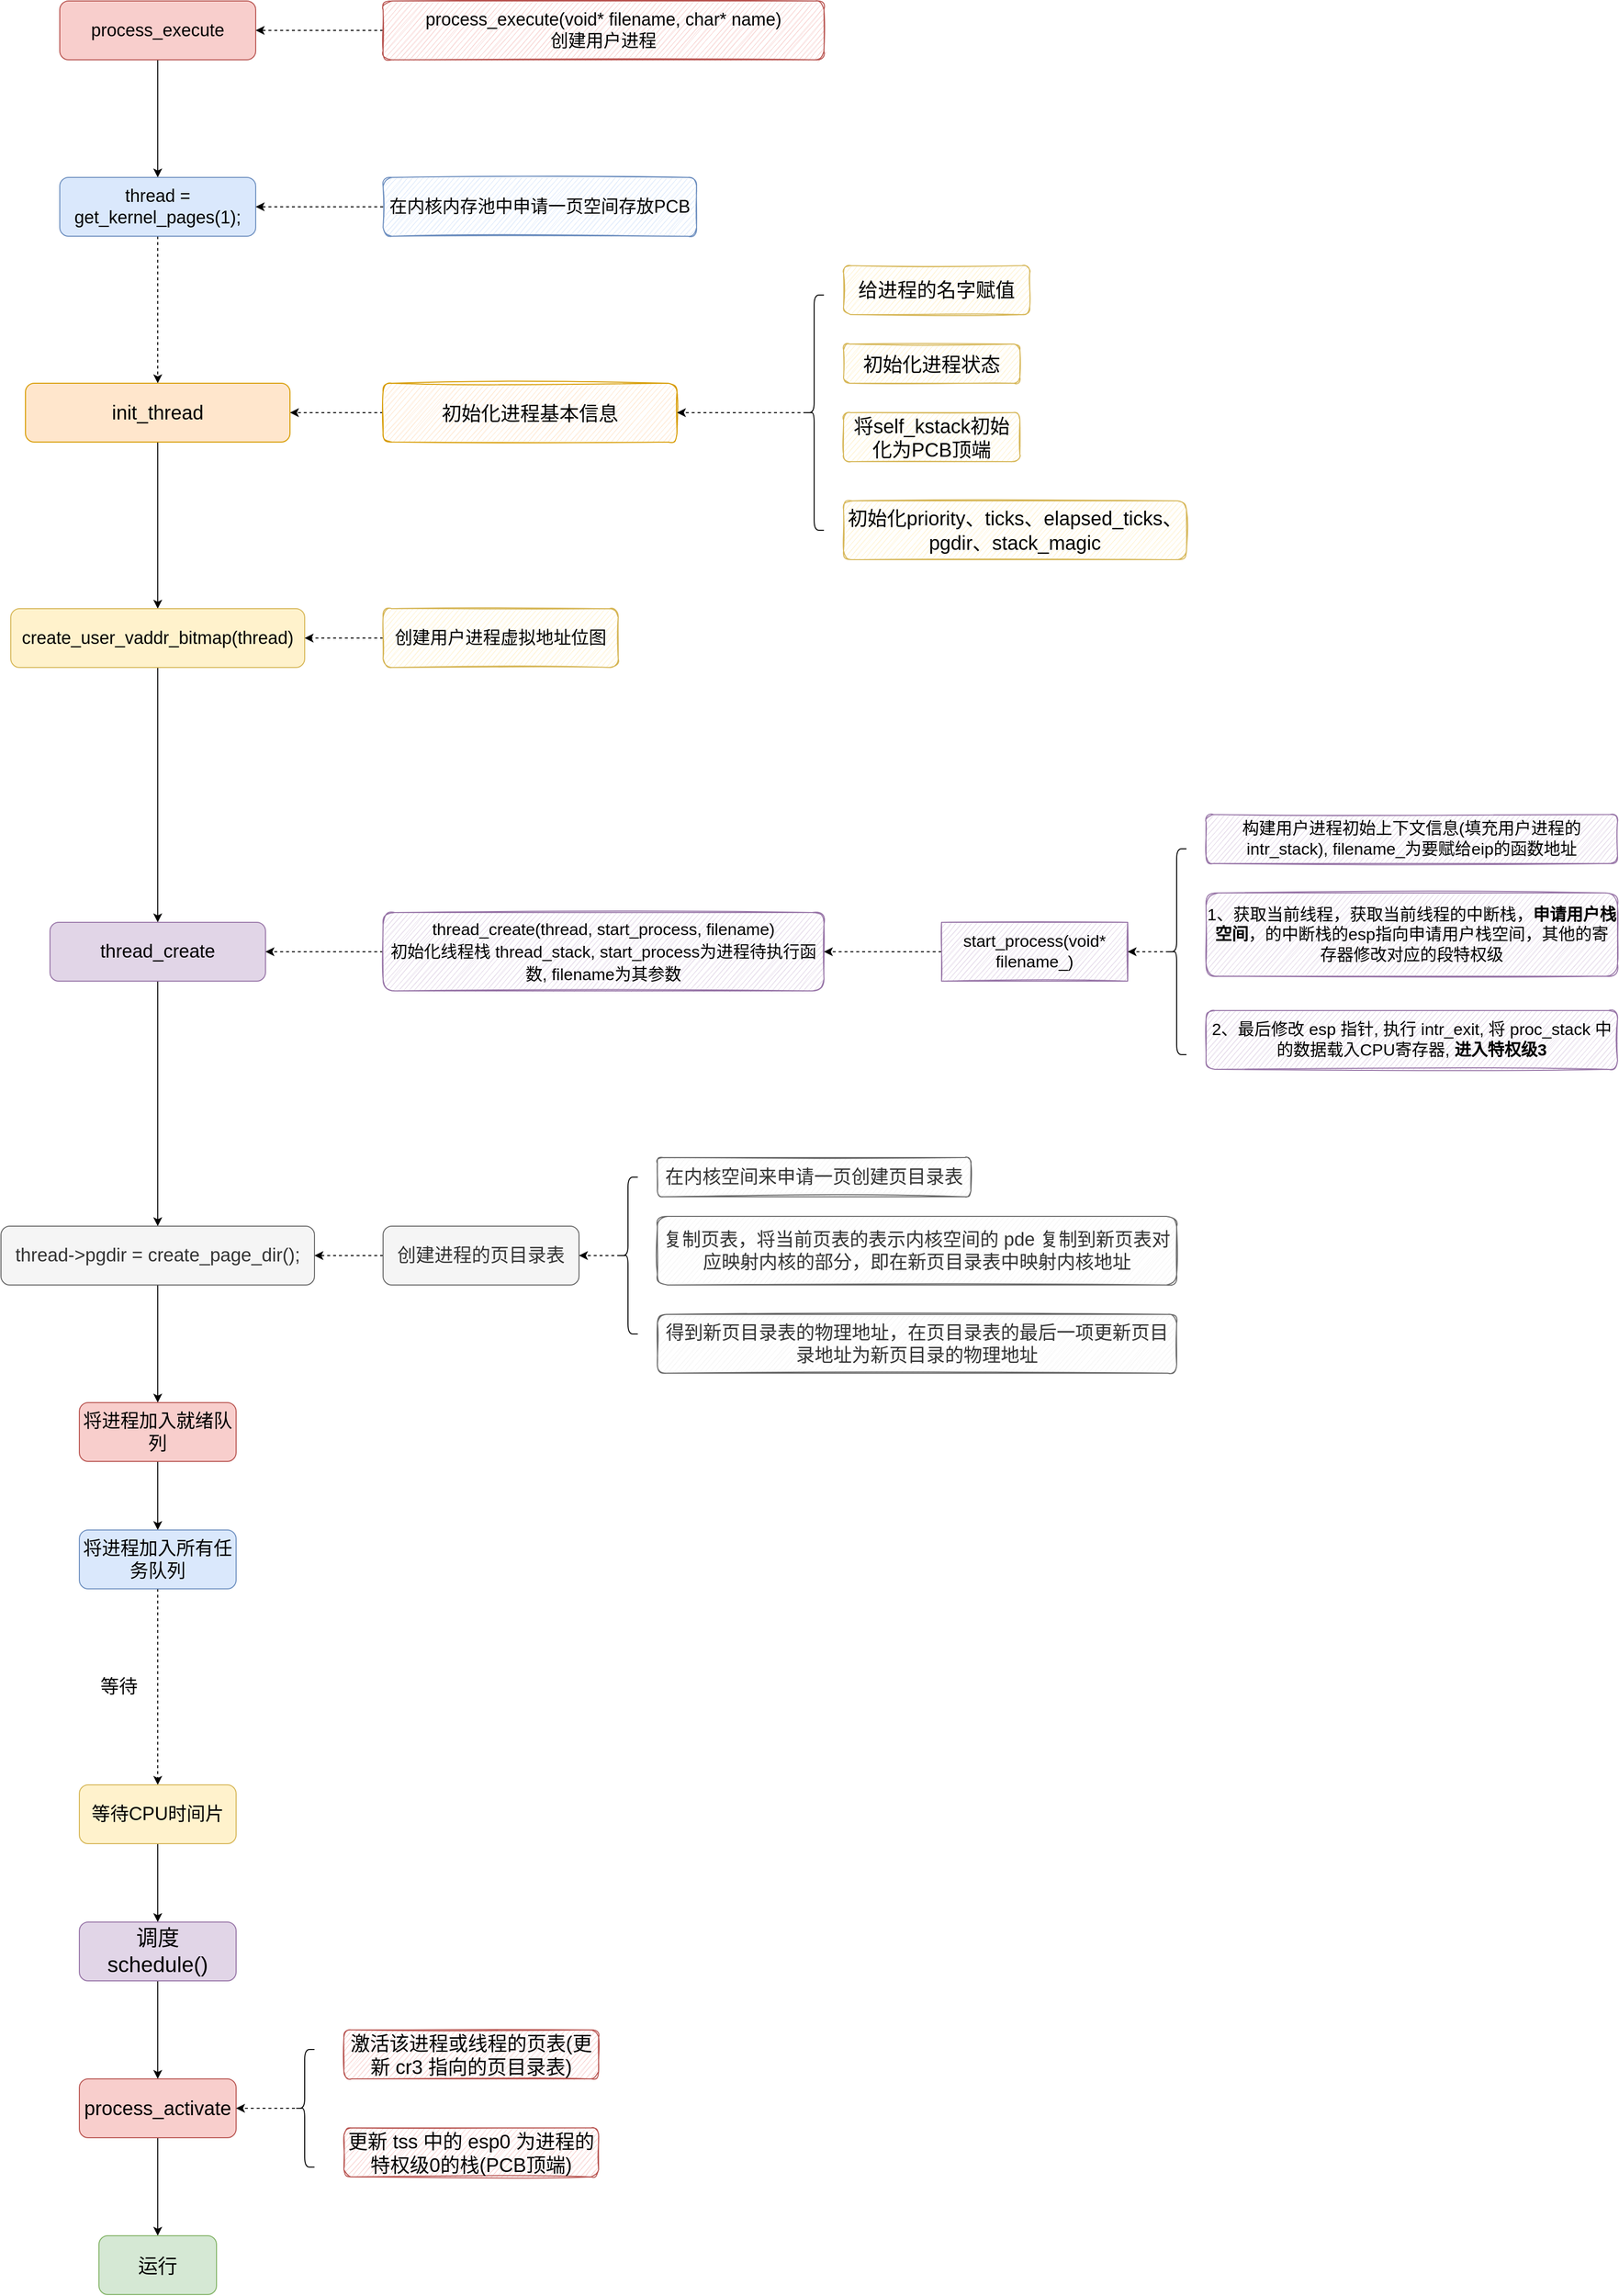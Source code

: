 <mxfile version="20.3.0" type="device"><diagram id="mQQ7j4UF2YkcYhOwwXE8" name="第 1 页"><mxGraphModel dx="1038" dy="649" grid="1" gridSize="10" guides="1" tooltips="1" connect="1" arrows="1" fold="1" page="1" pageScale="1" pageWidth="60000" pageHeight="60000" math="0" shadow="0"><root><mxCell id="0"/><mxCell id="1" parent="0"/><mxCell id="7eCQKKuuTIkc7L2aDxMC-6" style="edgeStyle=orthogonalEdgeStyle;rounded=1;orthogonalLoop=1;jettySize=auto;html=1;exitX=0.5;exitY=1;exitDx=0;exitDy=0;entryX=0.5;entryY=0;entryDx=0;entryDy=0;fontSize=18;" edge="1" parent="1" source="7eCQKKuuTIkc7L2aDxMC-1" target="7eCQKKuuTIkc7L2aDxMC-5"><mxGeometry relative="1" as="geometry"/></mxCell><mxCell id="7eCQKKuuTIkc7L2aDxMC-1" value="&lt;font style=&quot;font-size: 18px;&quot;&gt;process_execute&lt;/font&gt;" style="rounded=1;whiteSpace=wrap;html=1;fillColor=#f8cecc;strokeColor=#b85450;" vertex="1" parent="1"><mxGeometry x="11550" y="4160" width="200" height="60" as="geometry"/></mxCell><mxCell id="7eCQKKuuTIkc7L2aDxMC-3" style="edgeStyle=orthogonalEdgeStyle;rounded=1;orthogonalLoop=1;jettySize=auto;html=1;exitX=0;exitY=0.5;exitDx=0;exitDy=0;entryX=1;entryY=0.5;entryDx=0;entryDy=0;fontSize=18;dashed=1;" edge="1" parent="1" source="7eCQKKuuTIkc7L2aDxMC-2" target="7eCQKKuuTIkc7L2aDxMC-1"><mxGeometry relative="1" as="geometry"/></mxCell><mxCell id="7eCQKKuuTIkc7L2aDxMC-2" value="process_execute(void* filename, char* name)&lt;br&gt;创建用户进程" style="rounded=1;whiteSpace=wrap;html=1;fontSize=18;sketch=1;fillColor=#f8cecc;strokeColor=#b85450;" vertex="1" parent="1"><mxGeometry x="11880" y="4160" width="450" height="60" as="geometry"/></mxCell><mxCell id="7eCQKKuuTIkc7L2aDxMC-16" style="edgeStyle=orthogonalEdgeStyle;rounded=1;orthogonalLoop=1;jettySize=auto;html=1;exitX=0.5;exitY=1;exitDx=0;exitDy=0;entryX=0.5;entryY=0;entryDx=0;entryDy=0;dashed=1;fontSize=18;" edge="1" parent="1" source="7eCQKKuuTIkc7L2aDxMC-5" target="7eCQKKuuTIkc7L2aDxMC-9"><mxGeometry relative="1" as="geometry"/></mxCell><mxCell id="7eCQKKuuTIkc7L2aDxMC-5" value="thread = get_kernel_pages(1);" style="rounded=1;whiteSpace=wrap;html=1;sketch=0;fontSize=18;fillColor=#dae8fc;strokeColor=#6c8ebf;" vertex="1" parent="1"><mxGeometry x="11550" y="4340" width="200" height="60" as="geometry"/></mxCell><mxCell id="7eCQKKuuTIkc7L2aDxMC-8" style="edgeStyle=orthogonalEdgeStyle;rounded=1;orthogonalLoop=1;jettySize=auto;html=1;exitX=0;exitY=0.5;exitDx=0;exitDy=0;entryX=1;entryY=0.5;entryDx=0;entryDy=0;fontSize=18;dashed=1;" edge="1" parent="1" source="7eCQKKuuTIkc7L2aDxMC-7" target="7eCQKKuuTIkc7L2aDxMC-5"><mxGeometry relative="1" as="geometry"/></mxCell><mxCell id="7eCQKKuuTIkc7L2aDxMC-7" value="在内核内存池中申请一页空间存放PCB" style="rounded=1;whiteSpace=wrap;html=1;sketch=1;fontSize=18;fillColor=#dae8fc;strokeColor=#6c8ebf;" vertex="1" parent="1"><mxGeometry x="11880" y="4340" width="320" height="60" as="geometry"/></mxCell><mxCell id="7eCQKKuuTIkc7L2aDxMC-66" style="edgeStyle=orthogonalEdgeStyle;rounded=1;orthogonalLoop=1;jettySize=auto;html=1;exitX=0.5;exitY=1;exitDx=0;exitDy=0;entryX=0.5;entryY=0;entryDx=0;entryDy=0;fontSize=20;" edge="1" parent="1" source="7eCQKKuuTIkc7L2aDxMC-9" target="7eCQKKuuTIkc7L2aDxMC-20"><mxGeometry relative="1" as="geometry"/></mxCell><mxCell id="7eCQKKuuTIkc7L2aDxMC-9" value="&lt;font style=&quot;font-size: 20px;&quot;&gt;init_thread&lt;/font&gt;" style="rounded=1;whiteSpace=wrap;html=1;sketch=0;fontSize=18;fillColor=#ffe6cc;strokeColor=#d79b00;" vertex="1" parent="1"><mxGeometry x="11515" y="4550" width="270" height="60" as="geometry"/></mxCell><mxCell id="7eCQKKuuTIkc7L2aDxMC-10" style="edgeStyle=orthogonalEdgeStyle;curved=1;orthogonalLoop=1;jettySize=auto;html=1;exitX=0;exitY=0.5;exitDx=0;exitDy=0;entryX=1;entryY=0.5;entryDx=0;entryDy=0;fontSize=20;dashed=1;" edge="1" parent="1" source="7eCQKKuuTIkc7L2aDxMC-11" target="7eCQKKuuTIkc7L2aDxMC-9"><mxGeometry relative="1" as="geometry"/></mxCell><mxCell id="7eCQKKuuTIkc7L2aDxMC-11" value="初始化进程基本信息" style="rounded=1;whiteSpace=wrap;html=1;sketch=1;fontSize=20;fillColor=#ffe6cc;strokeColor=#d79b00;" vertex="1" parent="1"><mxGeometry x="11880" y="4550" width="300" height="60" as="geometry"/></mxCell><mxCell id="7eCQKKuuTIkc7L2aDxMC-17" style="edgeStyle=orthogonalEdgeStyle;rounded=1;orthogonalLoop=1;jettySize=auto;html=1;exitX=0.1;exitY=0.5;exitDx=0;exitDy=0;exitPerimeter=0;entryX=1;entryY=0.5;entryDx=0;entryDy=0;dashed=1;fontSize=18;" edge="1" parent="1" source="7eCQKKuuTIkc7L2aDxMC-13" target="7eCQKKuuTIkc7L2aDxMC-11"><mxGeometry relative="1" as="geometry"/></mxCell><mxCell id="7eCQKKuuTIkc7L2aDxMC-13" value="" style="shape=curlyBracket;whiteSpace=wrap;html=1;rounded=1;sketch=0;fontSize=20;" vertex="1" parent="1"><mxGeometry x="12310" y="4460" width="20" height="240" as="geometry"/></mxCell><mxCell id="7eCQKKuuTIkc7L2aDxMC-14" value="初始化进程状态" style="rounded=1;whiteSpace=wrap;html=1;sketch=1;fontSize=20;fillColor=#fff2cc;strokeColor=#d6b656;" vertex="1" parent="1"><mxGeometry x="12350" y="4510" width="180" height="40" as="geometry"/></mxCell><mxCell id="7eCQKKuuTIkc7L2aDxMC-15" value="将self_kstack初始化为PCB顶端" style="rounded=1;whiteSpace=wrap;html=1;sketch=1;fontSize=20;fillColor=#fff2cc;strokeColor=#d6b656;" vertex="1" parent="1"><mxGeometry x="12350" y="4580" width="180" height="50" as="geometry"/></mxCell><mxCell id="7eCQKKuuTIkc7L2aDxMC-18" value="&lt;span style=&quot;font-size: 20px;&quot;&gt;给进程的名字赋值&lt;/span&gt;" style="rounded=1;whiteSpace=wrap;html=1;sketch=1;fontSize=18;fillColor=#fff2cc;strokeColor=#d6b656;" vertex="1" parent="1"><mxGeometry x="12350" y="4430" width="190" height="50" as="geometry"/></mxCell><mxCell id="7eCQKKuuTIkc7L2aDxMC-19" value="&lt;span style=&quot;font-size: 20px;&quot;&gt;初始化priority、ticks、elapsed_ticks、pgdir、stack_magic&lt;/span&gt;" style="rounded=1;whiteSpace=wrap;html=1;sketch=1;fontSize=18;fillColor=#fff2cc;strokeColor=#d6b656;" vertex="1" parent="1"><mxGeometry x="12350" y="4670" width="350" height="60" as="geometry"/></mxCell><mxCell id="7eCQKKuuTIkc7L2aDxMC-25" style="edgeStyle=orthogonalEdgeStyle;rounded=1;orthogonalLoop=1;jettySize=auto;html=1;exitX=0.5;exitY=1;exitDx=0;exitDy=0;entryX=0.5;entryY=0;entryDx=0;entryDy=0;fontSize=18;" edge="1" parent="1" source="7eCQKKuuTIkc7L2aDxMC-20" target="7eCQKKuuTIkc7L2aDxMC-24"><mxGeometry relative="1" as="geometry"/></mxCell><mxCell id="7eCQKKuuTIkc7L2aDxMC-20" value="create_user_vaddr_bitmap(thread)" style="rounded=1;whiteSpace=wrap;html=1;sketch=0;fontSize=18;fillColor=#fff2cc;strokeColor=#d6b656;" vertex="1" parent="1"><mxGeometry x="11500" y="4780" width="300" height="60" as="geometry"/></mxCell><mxCell id="7eCQKKuuTIkc7L2aDxMC-23" style="edgeStyle=orthogonalEdgeStyle;rounded=1;orthogonalLoop=1;jettySize=auto;html=1;exitX=0;exitY=0.5;exitDx=0;exitDy=0;entryX=1;entryY=0.5;entryDx=0;entryDy=0;fontSize=18;dashed=1;" edge="1" parent="1" source="7eCQKKuuTIkc7L2aDxMC-22" target="7eCQKKuuTIkc7L2aDxMC-20"><mxGeometry relative="1" as="geometry"/></mxCell><mxCell id="7eCQKKuuTIkc7L2aDxMC-22" value="创建用户进程虚拟地址位图" style="rounded=1;whiteSpace=wrap;html=1;sketch=1;fontSize=18;fillColor=#fff2cc;strokeColor=#d6b656;" vertex="1" parent="1"><mxGeometry x="11880" y="4780" width="240" height="60" as="geometry"/></mxCell><mxCell id="7eCQKKuuTIkc7L2aDxMC-40" style="edgeStyle=orthogonalEdgeStyle;rounded=1;orthogonalLoop=1;jettySize=auto;html=1;exitX=0.5;exitY=1;exitDx=0;exitDy=0;entryX=0.5;entryY=0;entryDx=0;entryDy=0;fontSize=17;" edge="1" parent="1" source="7eCQKKuuTIkc7L2aDxMC-24" target="7eCQKKuuTIkc7L2aDxMC-39"><mxGeometry relative="1" as="geometry"/></mxCell><mxCell id="7eCQKKuuTIkc7L2aDxMC-24" value="&lt;font style=&quot;font-size: 19px;&quot;&gt;thread_create&lt;/font&gt;" style="rounded=1;whiteSpace=wrap;html=1;sketch=0;fontSize=18;fillColor=#e1d5e7;strokeColor=#9673a6;" vertex="1" parent="1"><mxGeometry x="11540" y="5100" width="220" height="60" as="geometry"/></mxCell><mxCell id="7eCQKKuuTIkc7L2aDxMC-27" style="edgeStyle=orthogonalEdgeStyle;rounded=1;orthogonalLoop=1;jettySize=auto;html=1;exitX=0;exitY=0.5;exitDx=0;exitDy=0;entryX=1;entryY=0.5;entryDx=0;entryDy=0;fontSize=19;dashed=1;" edge="1" parent="1" source="7eCQKKuuTIkc7L2aDxMC-26" target="7eCQKKuuTIkc7L2aDxMC-24"><mxGeometry relative="1" as="geometry"/></mxCell><mxCell id="7eCQKKuuTIkc7L2aDxMC-26" value="&lt;font style=&quot;&quot;&gt;&lt;span style=&quot;font-size: 17px;&quot;&gt;thread_create(thread, start_process, filename)&lt;/span&gt;&lt;br&gt;&lt;span style=&quot;font-size: 17px;&quot;&gt;初始化线程栈 thread_stack, start_process为进程待执行函数, filename为其参数&lt;/span&gt;&lt;br&gt;&lt;/font&gt;" style="rounded=1;whiteSpace=wrap;html=1;sketch=1;fontSize=19;fillColor=#e1d5e7;strokeColor=#9673a6;" vertex="1" parent="1"><mxGeometry x="11880" y="5090" width="450" height="80" as="geometry"/></mxCell><mxCell id="7eCQKKuuTIkc7L2aDxMC-31" style="edgeStyle=orthogonalEdgeStyle;rounded=1;orthogonalLoop=1;jettySize=auto;html=1;exitX=0;exitY=0.5;exitDx=0;exitDy=0;entryX=1;entryY=0.5;entryDx=0;entryDy=0;dashed=1;fontSize=17;" edge="1" parent="1" source="7eCQKKuuTIkc7L2aDxMC-30" target="7eCQKKuuTIkc7L2aDxMC-26"><mxGeometry relative="1" as="geometry"/></mxCell><mxCell id="7eCQKKuuTIkc7L2aDxMC-30" value="start_process(void* filename_)" style="rounded=0;whiteSpace=wrap;html=1;sketch=1;fontSize=17;fillColor=#e1d5e7;strokeColor=#9673a6;" vertex="1" parent="1"><mxGeometry x="12450" y="5100" width="190" height="60" as="geometry"/></mxCell><mxCell id="7eCQKKuuTIkc7L2aDxMC-35" style="edgeStyle=orthogonalEdgeStyle;rounded=1;orthogonalLoop=1;jettySize=auto;html=1;exitX=0.1;exitY=0.5;exitDx=0;exitDy=0;exitPerimeter=0;entryX=1;entryY=0.5;entryDx=0;entryDy=0;dashed=1;fontSize=17;" edge="1" parent="1" source="7eCQKKuuTIkc7L2aDxMC-32" target="7eCQKKuuTIkc7L2aDxMC-30"><mxGeometry relative="1" as="geometry"/></mxCell><mxCell id="7eCQKKuuTIkc7L2aDxMC-32" value="" style="shape=curlyBracket;whiteSpace=wrap;html=1;rounded=1;sketch=0;fontSize=17;size=0.5;" vertex="1" parent="1"><mxGeometry x="12680" y="5025" width="20" height="210" as="geometry"/></mxCell><mxCell id="7eCQKKuuTIkc7L2aDxMC-36" value="构建用户进程初始上下文信息(填充用户进程的 intr_stack), filename_为要赋给eip的函数地址" style="rounded=1;whiteSpace=wrap;html=1;sketch=1;fontSize=17;fillColor=#e1d5e7;strokeColor=#9673a6;" vertex="1" parent="1"><mxGeometry x="12720" y="4990" width="420" height="50" as="geometry"/></mxCell><mxCell id="7eCQKKuuTIkc7L2aDxMC-37" value="2、最后修改 esp 指针, 执行 intr_exit, 将 proc_stack 中的数据载入CPU寄存器, &lt;b&gt;进入特权级3&lt;/b&gt;" style="rounded=1;whiteSpace=wrap;html=1;sketch=1;fontSize=17;fillColor=#e1d5e7;strokeColor=#9673a6;" vertex="1" parent="1"><mxGeometry x="12720" y="5190" width="420" height="60" as="geometry"/></mxCell><mxCell id="7eCQKKuuTIkc7L2aDxMC-38" value="1、获取当前线程，获取当前线程的中断栈，&lt;b&gt;申请用户栈空间&lt;/b&gt;，的中断栈的esp指向申请用户栈空间，其他的寄存器修改对应的段特权级" style="rounded=1;whiteSpace=wrap;html=1;sketch=1;fontSize=17;fillColor=#e1d5e7;strokeColor=#9673a6;" vertex="1" parent="1"><mxGeometry x="12720" y="5070" width="420" height="85" as="geometry"/></mxCell><mxCell id="7eCQKKuuTIkc7L2aDxMC-49" style="edgeStyle=orthogonalEdgeStyle;rounded=1;orthogonalLoop=1;jettySize=auto;html=1;exitX=0.5;exitY=1;exitDx=0;exitDy=0;entryX=0.5;entryY=0;entryDx=0;entryDy=0;fontSize=19;" edge="1" parent="1" source="7eCQKKuuTIkc7L2aDxMC-39" target="7eCQKKuuTIkc7L2aDxMC-48"><mxGeometry relative="1" as="geometry"/></mxCell><mxCell id="7eCQKKuuTIkc7L2aDxMC-39" value="&lt;font style=&quot;font-size: 19px;&quot;&gt;thread-&amp;gt;pgdir = create_page_dir();&lt;/font&gt;" style="rounded=1;whiteSpace=wrap;html=1;sketch=0;fontSize=17;fillColor=#f5f5f5;fontColor=#333333;strokeColor=#666666;" vertex="1" parent="1"><mxGeometry x="11490" y="5410" width="320" height="60" as="geometry"/></mxCell><mxCell id="7eCQKKuuTIkc7L2aDxMC-42" style="edgeStyle=orthogonalEdgeStyle;rounded=1;orthogonalLoop=1;jettySize=auto;html=1;exitX=0;exitY=0.5;exitDx=0;exitDy=0;entryX=1;entryY=0.5;entryDx=0;entryDy=0;dashed=1;fontSize=19;" edge="1" parent="1" source="7eCQKKuuTIkc7L2aDxMC-41" target="7eCQKKuuTIkc7L2aDxMC-39"><mxGeometry relative="1" as="geometry"/></mxCell><mxCell id="7eCQKKuuTIkc7L2aDxMC-41" value="创建进程的页目录表" style="rounded=1;whiteSpace=wrap;html=1;sketch=0;fontSize=19;fillColor=#f5f5f5;strokeColor=#666666;fontColor=#333333;" vertex="1" parent="1"><mxGeometry x="11880" y="5410" width="200" height="60" as="geometry"/></mxCell><mxCell id="7eCQKKuuTIkc7L2aDxMC-44" style="edgeStyle=orthogonalEdgeStyle;rounded=1;orthogonalLoop=1;jettySize=auto;html=1;exitX=0.1;exitY=0.5;exitDx=0;exitDy=0;exitPerimeter=0;entryX=1;entryY=0.5;entryDx=0;entryDy=0;fontSize=19;dashed=1;" edge="1" parent="1" source="7eCQKKuuTIkc7L2aDxMC-43" target="7eCQKKuuTIkc7L2aDxMC-41"><mxGeometry relative="1" as="geometry"/></mxCell><mxCell id="7eCQKKuuTIkc7L2aDxMC-43" value="" style="shape=curlyBracket;whiteSpace=wrap;html=1;rounded=1;sketch=0;fontSize=19;" vertex="1" parent="1"><mxGeometry x="12120" y="5360" width="20" height="160" as="geometry"/></mxCell><mxCell id="7eCQKKuuTIkc7L2aDxMC-45" value="在内核空间来申请一页创建页目录表" style="rounded=1;whiteSpace=wrap;html=1;sketch=1;fontSize=19;fillColor=#f5f5f5;fontColor=#333333;strokeColor=#666666;" vertex="1" parent="1"><mxGeometry x="12160" y="5340" width="320" height="40" as="geometry"/></mxCell><mxCell id="7eCQKKuuTIkc7L2aDxMC-46" value="复制页表，将当前页表的表示内核空间的 pde 复制到新页表对应映射内核的部分，即在新页目录表中映射内核地址" style="rounded=1;whiteSpace=wrap;html=1;sketch=1;fontSize=19;fillColor=#f5f5f5;fontColor=#333333;strokeColor=#666666;" vertex="1" parent="1"><mxGeometry x="12160" y="5400" width="530" height="70" as="geometry"/></mxCell><mxCell id="7eCQKKuuTIkc7L2aDxMC-47" value="得到新页目录表的物理地址，在页目录表的最后一项更新页目录地址为新页目录的物理地址" style="rounded=1;whiteSpace=wrap;html=1;sketch=1;fontSize=19;fillColor=#f5f5f5;fontColor=#333333;strokeColor=#666666;" vertex="1" parent="1"><mxGeometry x="12160" y="5500" width="530" height="60" as="geometry"/></mxCell><mxCell id="7eCQKKuuTIkc7L2aDxMC-52" style="edgeStyle=orthogonalEdgeStyle;rounded=1;orthogonalLoop=1;jettySize=auto;html=1;exitX=0.5;exitY=1;exitDx=0;exitDy=0;entryX=0.5;entryY=0;entryDx=0;entryDy=0;fontSize=19;" edge="1" parent="1" source="7eCQKKuuTIkc7L2aDxMC-48" target="7eCQKKuuTIkc7L2aDxMC-50"><mxGeometry relative="1" as="geometry"/></mxCell><mxCell id="7eCQKKuuTIkc7L2aDxMC-48" value="将进程加入就绪队列" style="rounded=1;whiteSpace=wrap;html=1;sketch=0;fontSize=19;fillColor=#f8cecc;strokeColor=#b85450;" vertex="1" parent="1"><mxGeometry x="11570" y="5590" width="160" height="60" as="geometry"/></mxCell><mxCell id="7eCQKKuuTIkc7L2aDxMC-54" style="edgeStyle=orthogonalEdgeStyle;rounded=1;orthogonalLoop=1;jettySize=auto;html=1;exitX=0.5;exitY=1;exitDx=0;exitDy=0;entryX=0.5;entryY=0;entryDx=0;entryDy=0;fontSize=19;dashed=1;" edge="1" parent="1" source="7eCQKKuuTIkc7L2aDxMC-50" target="7eCQKKuuTIkc7L2aDxMC-53"><mxGeometry relative="1" as="geometry"/></mxCell><mxCell id="7eCQKKuuTIkc7L2aDxMC-50" value="将进程加入所有任务队列" style="rounded=1;whiteSpace=wrap;html=1;sketch=0;fontSize=19;fillColor=#dae8fc;strokeColor=#6c8ebf;" vertex="1" parent="1"><mxGeometry x="11570" y="5720" width="160" height="60" as="geometry"/></mxCell><mxCell id="7eCQKKuuTIkc7L2aDxMC-57" style="edgeStyle=orthogonalEdgeStyle;rounded=1;orthogonalLoop=1;jettySize=auto;html=1;exitX=0.5;exitY=1;exitDx=0;exitDy=0;entryX=0.5;entryY=0;entryDx=0;entryDy=0;fontSize=22;" edge="1" parent="1" source="7eCQKKuuTIkc7L2aDxMC-53" target="7eCQKKuuTIkc7L2aDxMC-56"><mxGeometry relative="1" as="geometry"/></mxCell><mxCell id="7eCQKKuuTIkc7L2aDxMC-53" value="等待CPU时间片" style="rounded=1;whiteSpace=wrap;html=1;sketch=0;fontSize=19;fillColor=#fff2cc;strokeColor=#d6b656;" vertex="1" parent="1"><mxGeometry x="11570" y="5980" width="160" height="60" as="geometry"/></mxCell><mxCell id="7eCQKKuuTIkc7L2aDxMC-55" value="等待" style="text;html=1;align=center;verticalAlign=middle;resizable=0;points=[];autosize=1;strokeColor=none;fillColor=none;fontSize=19;" vertex="1" parent="1"><mxGeometry x="11580" y="5860" width="60" height="40" as="geometry"/></mxCell><mxCell id="7eCQKKuuTIkc7L2aDxMC-59" style="edgeStyle=orthogonalEdgeStyle;rounded=1;orthogonalLoop=1;jettySize=auto;html=1;exitX=0.5;exitY=1;exitDx=0;exitDy=0;entryX=0.5;entryY=0;entryDx=0;entryDy=0;fontSize=20;" edge="1" parent="1" source="7eCQKKuuTIkc7L2aDxMC-56" target="7eCQKKuuTIkc7L2aDxMC-58"><mxGeometry relative="1" as="geometry"/></mxCell><mxCell id="7eCQKKuuTIkc7L2aDxMC-56" value="&lt;font style=&quot;font-size: 22px;&quot;&gt;调度&lt;br style=&quot;&quot;&gt;schedule()&lt;/font&gt;" style="rounded=1;whiteSpace=wrap;html=1;sketch=0;fontSize=19;fillColor=#e1d5e7;strokeColor=#9673a6;" vertex="1" parent="1"><mxGeometry x="11570" y="6120" width="160" height="60" as="geometry"/></mxCell><mxCell id="7eCQKKuuTIkc7L2aDxMC-65" style="edgeStyle=orthogonalEdgeStyle;rounded=1;orthogonalLoop=1;jettySize=auto;html=1;exitX=0.5;exitY=1;exitDx=0;exitDy=0;entryX=0.5;entryY=0;entryDx=0;entryDy=0;fontSize=20;" edge="1" parent="1" source="7eCQKKuuTIkc7L2aDxMC-58" target="7eCQKKuuTIkc7L2aDxMC-64"><mxGeometry relative="1" as="geometry"/></mxCell><mxCell id="7eCQKKuuTIkc7L2aDxMC-58" value="&lt;font style=&quot;font-size: 20px;&quot;&gt;process_activate&lt;/font&gt;" style="rounded=1;whiteSpace=wrap;html=1;sketch=0;fontSize=22;fillColor=#f8cecc;strokeColor=#b85450;" vertex="1" parent="1"><mxGeometry x="11570" y="6280" width="160" height="60" as="geometry"/></mxCell><mxCell id="7eCQKKuuTIkc7L2aDxMC-61" value="" style="edgeStyle=orthogonalEdgeStyle;rounded=1;orthogonalLoop=1;jettySize=auto;html=1;fontSize=20;dashed=1;" edge="1" parent="1" source="7eCQKKuuTIkc7L2aDxMC-60" target="7eCQKKuuTIkc7L2aDxMC-58"><mxGeometry relative="1" as="geometry"/></mxCell><mxCell id="7eCQKKuuTIkc7L2aDxMC-60" value="" style="shape=curlyBracket;whiteSpace=wrap;html=1;rounded=1;sketch=0;fontSize=20;" vertex="1" parent="1"><mxGeometry x="11790" y="6250" width="20" height="120" as="geometry"/></mxCell><mxCell id="7eCQKKuuTIkc7L2aDxMC-62" value="激活该进程或线程的页表(更新 cr3 指向的页目录表)" style="rounded=1;whiteSpace=wrap;html=1;sketch=1;fontSize=20;fillColor=#f8cecc;strokeColor=#b85450;shadow=0;" vertex="1" parent="1"><mxGeometry x="11840" y="6230" width="260" height="50" as="geometry"/></mxCell><mxCell id="7eCQKKuuTIkc7L2aDxMC-63" value="更新 tss 中的 esp0 为进程的特权级0的栈(PCB顶端)" style="rounded=1;whiteSpace=wrap;html=1;shadow=0;sketch=1;fontSize=20;fillColor=#f8cecc;strokeColor=#b85450;" vertex="1" parent="1"><mxGeometry x="11840" y="6330" width="260" height="50" as="geometry"/></mxCell><mxCell id="7eCQKKuuTIkc7L2aDxMC-64" value="运行" style="rounded=1;whiteSpace=wrap;html=1;shadow=0;sketch=0;fontSize=20;fillColor=#d5e8d4;strokeColor=#82b366;" vertex="1" parent="1"><mxGeometry x="11590" y="6440" width="120" height="60" as="geometry"/></mxCell></root></mxGraphModel></diagram></mxfile>